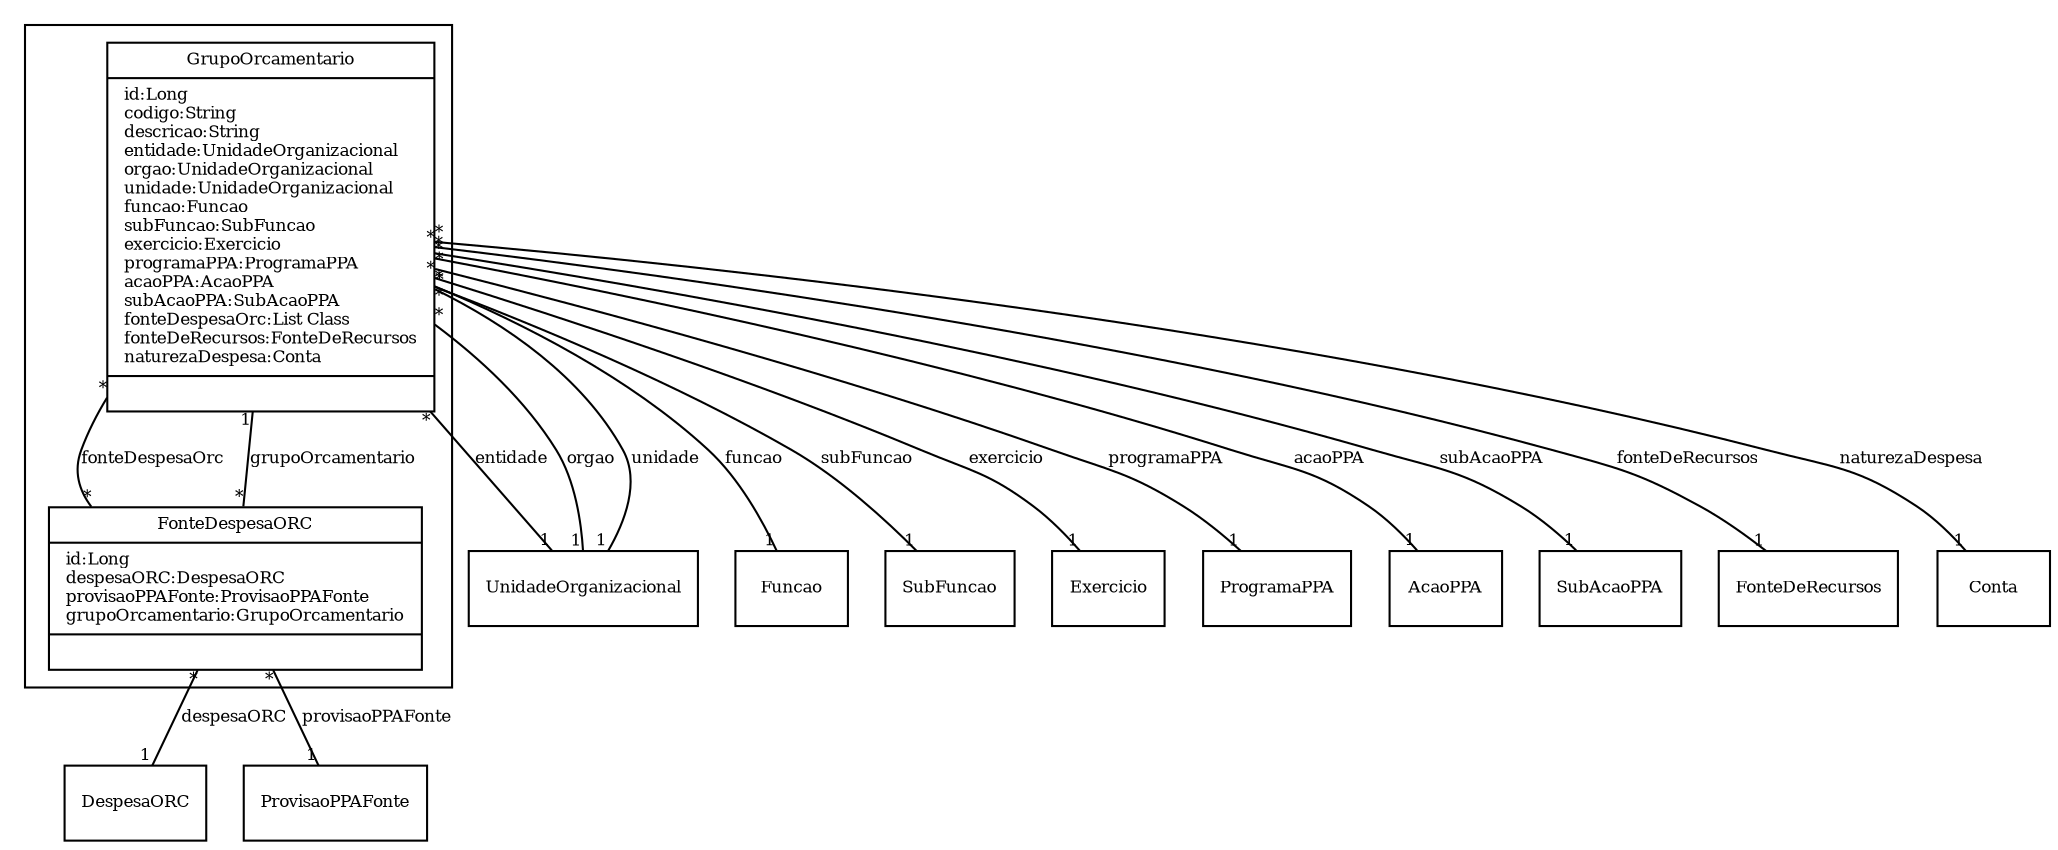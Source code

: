 digraph G{
fontname = "Times-Roman"
fontsize = 8

node [
        fontname = "Times-Roman"
        fontsize = 8
        shape = "record"
]

edge [
        fontname = "Times-Roman"
        fontsize = 8
]

subgraph clusterGRUPO_ORCAMENTARIO
{
GrupoOrcamentario [label = "{GrupoOrcamentario|id:Long\lcodigo:String\ldescricao:String\lentidade:UnidadeOrganizacional\lorgao:UnidadeOrganizacional\lunidade:UnidadeOrganizacional\lfuncao:Funcao\lsubFuncao:SubFuncao\lexercicio:Exercicio\lprogramaPPA:ProgramaPPA\lacaoPPA:AcaoPPA\lsubAcaoPPA:SubAcaoPPA\lfonteDespesaOrc:List Class\lfonteDeRecursos:FonteDeRecursos\lnaturezaDespesa:Conta\l|\l}"]
FonteDespesaORC [label = "{FonteDespesaORC|id:Long\ldespesaORC:DespesaORC\lprovisaoPPAFonte:ProvisaoPPAFonte\lgrupoOrcamentario:GrupoOrcamentario\l|\l}"]
}
edge [arrowhead = "none" headlabel = "1" taillabel = "*"] GrupoOrcamentario -> UnidadeOrganizacional [label = "entidade"]
edge [arrowhead = "none" headlabel = "1" taillabel = "*"] GrupoOrcamentario -> UnidadeOrganizacional [label = "orgao"]
edge [arrowhead = "none" headlabel = "1" taillabel = "*"] GrupoOrcamentario -> UnidadeOrganizacional [label = "unidade"]
edge [arrowhead = "none" headlabel = "1" taillabel = "*"] GrupoOrcamentario -> Funcao [label = "funcao"]
edge [arrowhead = "none" headlabel = "1" taillabel = "*"] GrupoOrcamentario -> SubFuncao [label = "subFuncao"]
edge [arrowhead = "none" headlabel = "1" taillabel = "*"] GrupoOrcamentario -> Exercicio [label = "exercicio"]
edge [arrowhead = "none" headlabel = "1" taillabel = "*"] GrupoOrcamentario -> ProgramaPPA [label = "programaPPA"]
edge [arrowhead = "none" headlabel = "1" taillabel = "*"] GrupoOrcamentario -> AcaoPPA [label = "acaoPPA"]
edge [arrowhead = "none" headlabel = "1" taillabel = "*"] GrupoOrcamentario -> SubAcaoPPA [label = "subAcaoPPA"]
edge [arrowhead = "none" headlabel = "*" taillabel = "*"] GrupoOrcamentario -> FonteDespesaORC [label = "fonteDespesaOrc"]
edge [arrowhead = "none" headlabel = "1" taillabel = "*"] GrupoOrcamentario -> FonteDeRecursos [label = "fonteDeRecursos"]
edge [arrowhead = "none" headlabel = "1" taillabel = "*"] GrupoOrcamentario -> Conta [label = "naturezaDespesa"]
edge [arrowhead = "none" headlabel = "1" taillabel = "*"] FonteDespesaORC -> DespesaORC [label = "despesaORC"]
edge [arrowhead = "none" headlabel = "1" taillabel = "*"] FonteDespesaORC -> ProvisaoPPAFonte [label = "provisaoPPAFonte"]
edge [arrowhead = "none" headlabel = "1" taillabel = "*"] FonteDespesaORC -> GrupoOrcamentario [label = "grupoOrcamentario"]
}
